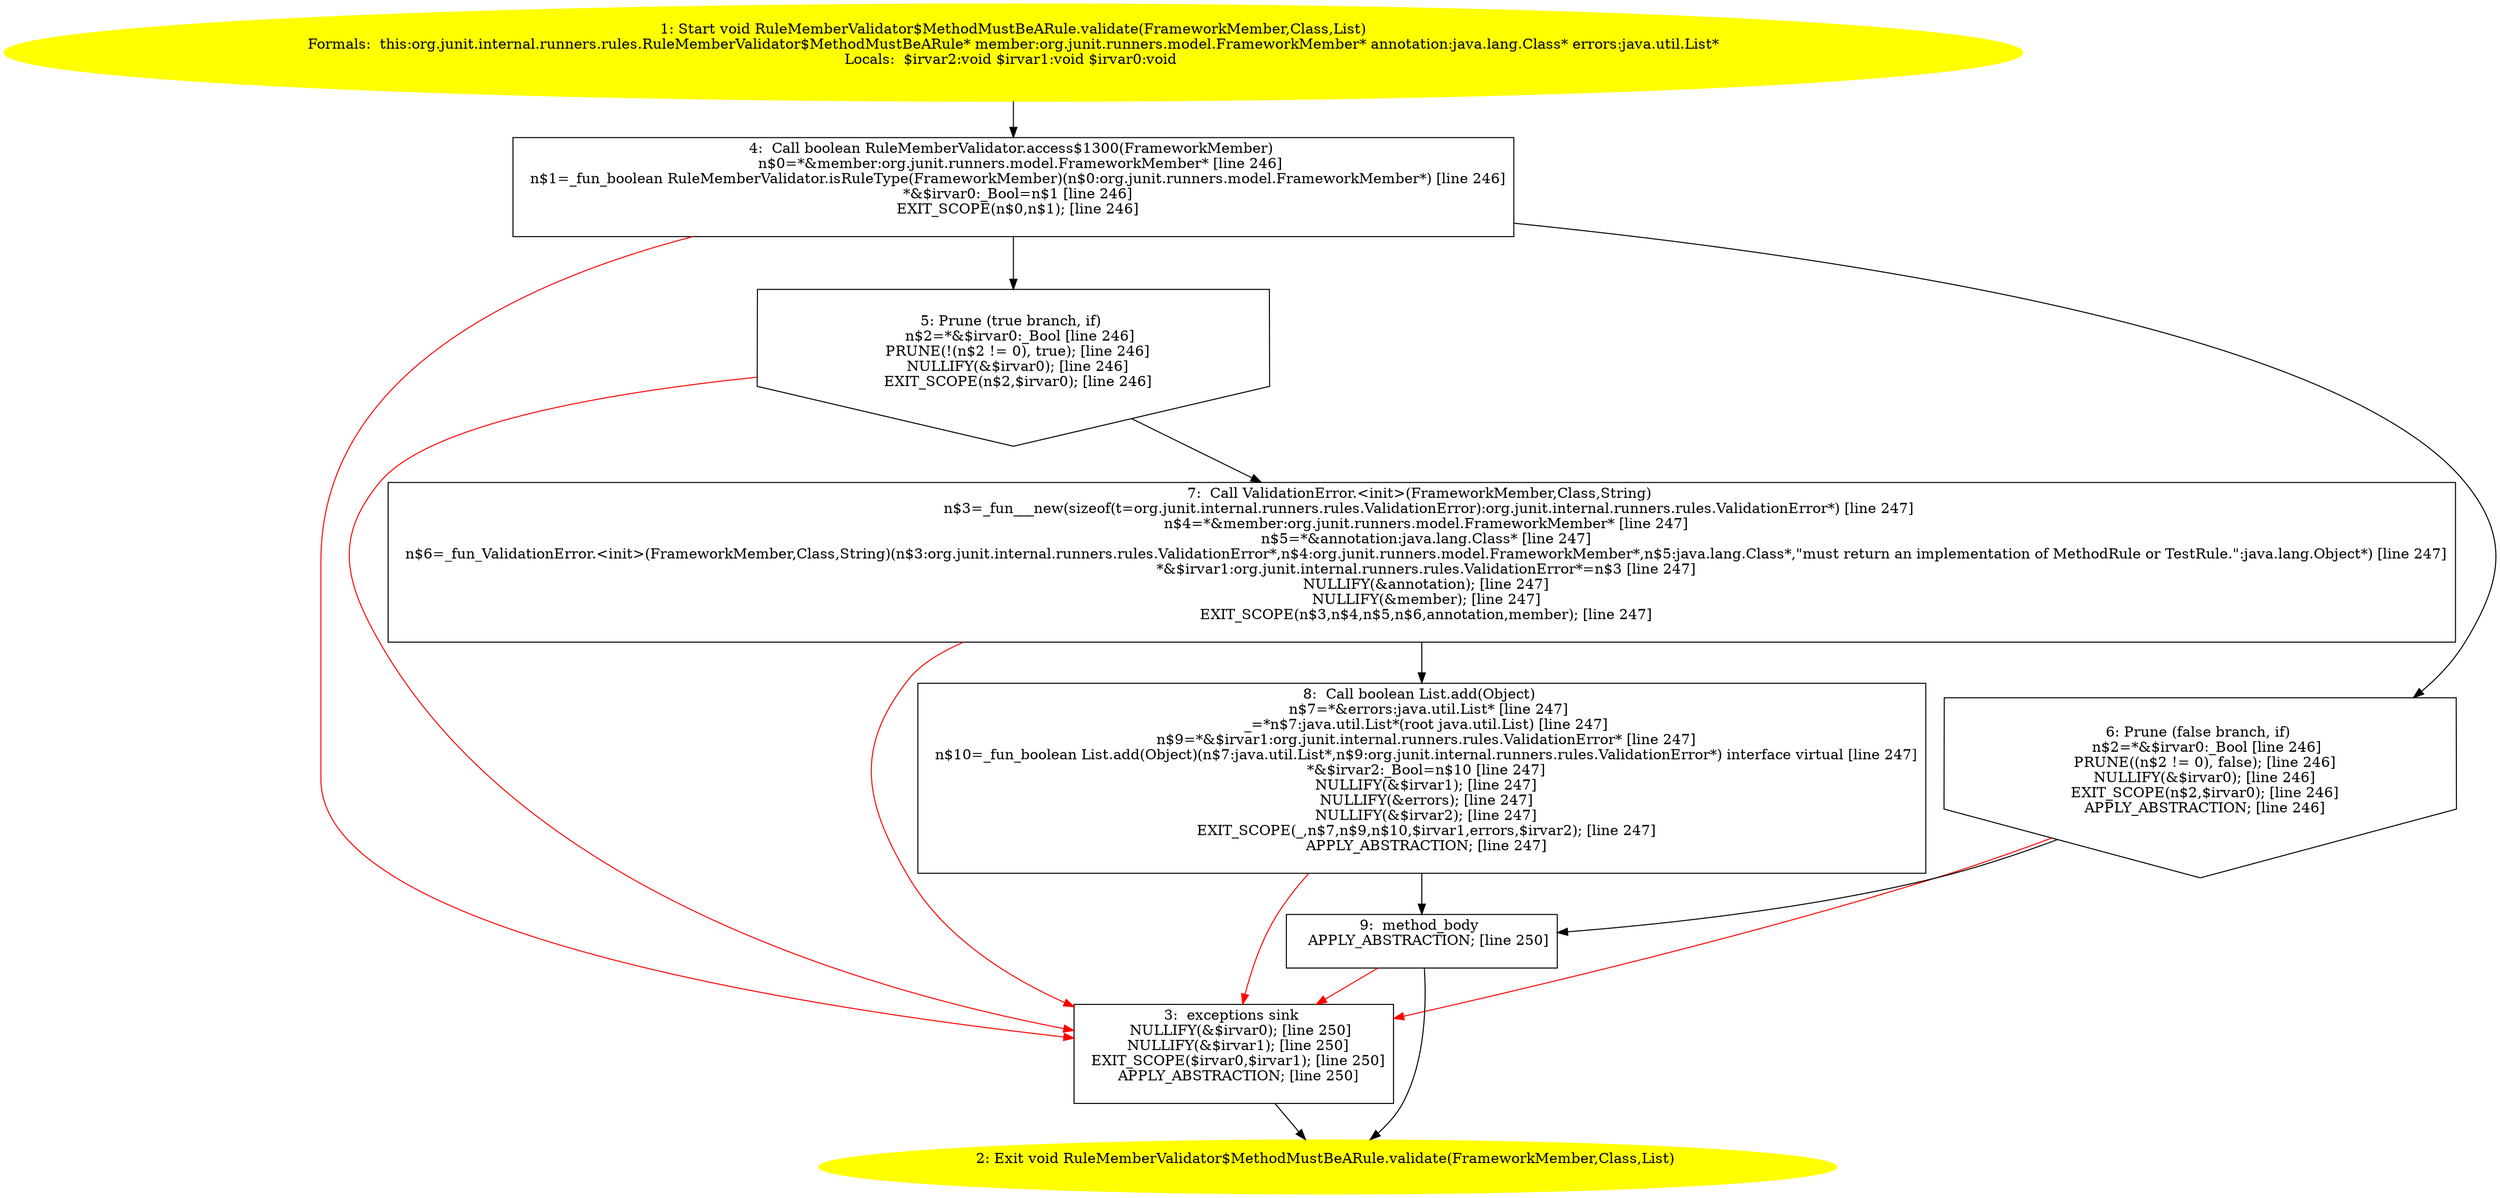 /* @generated */
digraph cfg {
"org.junit.internal.runners.rules.RuleMemberValidator$MethodMustBeARule.validate(org.junit.runners.mo.ae3e3dbbd3ef4d0fdc5c9224c120ec8a_1" [label="1: Start void RuleMemberValidator$MethodMustBeARule.validate(FrameworkMember,Class,List)\nFormals:  this:org.junit.internal.runners.rules.RuleMemberValidator$MethodMustBeARule* member:org.junit.runners.model.FrameworkMember* annotation:java.lang.Class* errors:java.util.List*\nLocals:  $irvar2:void $irvar1:void $irvar0:void \n  " color=yellow style=filled]
	

	 "org.junit.internal.runners.rules.RuleMemberValidator$MethodMustBeARule.validate(org.junit.runners.mo.ae3e3dbbd3ef4d0fdc5c9224c120ec8a_1" -> "org.junit.internal.runners.rules.RuleMemberValidator$MethodMustBeARule.validate(org.junit.runners.mo.ae3e3dbbd3ef4d0fdc5c9224c120ec8a_4" ;
"org.junit.internal.runners.rules.RuleMemberValidator$MethodMustBeARule.validate(org.junit.runners.mo.ae3e3dbbd3ef4d0fdc5c9224c120ec8a_2" [label="2: Exit void RuleMemberValidator$MethodMustBeARule.validate(FrameworkMember,Class,List) \n  " color=yellow style=filled]
	

"org.junit.internal.runners.rules.RuleMemberValidator$MethodMustBeARule.validate(org.junit.runners.mo.ae3e3dbbd3ef4d0fdc5c9224c120ec8a_3" [label="3:  exceptions sink \n   NULLIFY(&$irvar0); [line 250]\n  NULLIFY(&$irvar1); [line 250]\n  EXIT_SCOPE($irvar0,$irvar1); [line 250]\n  APPLY_ABSTRACTION; [line 250]\n " shape="box"]
	

	 "org.junit.internal.runners.rules.RuleMemberValidator$MethodMustBeARule.validate(org.junit.runners.mo.ae3e3dbbd3ef4d0fdc5c9224c120ec8a_3" -> "org.junit.internal.runners.rules.RuleMemberValidator$MethodMustBeARule.validate(org.junit.runners.mo.ae3e3dbbd3ef4d0fdc5c9224c120ec8a_2" ;
"org.junit.internal.runners.rules.RuleMemberValidator$MethodMustBeARule.validate(org.junit.runners.mo.ae3e3dbbd3ef4d0fdc5c9224c120ec8a_4" [label="4:  Call boolean RuleMemberValidator.access$1300(FrameworkMember) \n   n$0=*&member:org.junit.runners.model.FrameworkMember* [line 246]\n  n$1=_fun_boolean RuleMemberValidator.isRuleType(FrameworkMember)(n$0:org.junit.runners.model.FrameworkMember*) [line 246]\n  *&$irvar0:_Bool=n$1 [line 246]\n  EXIT_SCOPE(n$0,n$1); [line 246]\n " shape="box"]
	

	 "org.junit.internal.runners.rules.RuleMemberValidator$MethodMustBeARule.validate(org.junit.runners.mo.ae3e3dbbd3ef4d0fdc5c9224c120ec8a_4" -> "org.junit.internal.runners.rules.RuleMemberValidator$MethodMustBeARule.validate(org.junit.runners.mo.ae3e3dbbd3ef4d0fdc5c9224c120ec8a_5" ;
	 "org.junit.internal.runners.rules.RuleMemberValidator$MethodMustBeARule.validate(org.junit.runners.mo.ae3e3dbbd3ef4d0fdc5c9224c120ec8a_4" -> "org.junit.internal.runners.rules.RuleMemberValidator$MethodMustBeARule.validate(org.junit.runners.mo.ae3e3dbbd3ef4d0fdc5c9224c120ec8a_6" ;
	 "org.junit.internal.runners.rules.RuleMemberValidator$MethodMustBeARule.validate(org.junit.runners.mo.ae3e3dbbd3ef4d0fdc5c9224c120ec8a_4" -> "org.junit.internal.runners.rules.RuleMemberValidator$MethodMustBeARule.validate(org.junit.runners.mo.ae3e3dbbd3ef4d0fdc5c9224c120ec8a_3" [color="red" ];
"org.junit.internal.runners.rules.RuleMemberValidator$MethodMustBeARule.validate(org.junit.runners.mo.ae3e3dbbd3ef4d0fdc5c9224c120ec8a_5" [label="5: Prune (true branch, if) \n   n$2=*&$irvar0:_Bool [line 246]\n  PRUNE(!(n$2 != 0), true); [line 246]\n  NULLIFY(&$irvar0); [line 246]\n  EXIT_SCOPE(n$2,$irvar0); [line 246]\n " shape="invhouse"]
	

	 "org.junit.internal.runners.rules.RuleMemberValidator$MethodMustBeARule.validate(org.junit.runners.mo.ae3e3dbbd3ef4d0fdc5c9224c120ec8a_5" -> "org.junit.internal.runners.rules.RuleMemberValidator$MethodMustBeARule.validate(org.junit.runners.mo.ae3e3dbbd3ef4d0fdc5c9224c120ec8a_7" ;
	 "org.junit.internal.runners.rules.RuleMemberValidator$MethodMustBeARule.validate(org.junit.runners.mo.ae3e3dbbd3ef4d0fdc5c9224c120ec8a_5" -> "org.junit.internal.runners.rules.RuleMemberValidator$MethodMustBeARule.validate(org.junit.runners.mo.ae3e3dbbd3ef4d0fdc5c9224c120ec8a_3" [color="red" ];
"org.junit.internal.runners.rules.RuleMemberValidator$MethodMustBeARule.validate(org.junit.runners.mo.ae3e3dbbd3ef4d0fdc5c9224c120ec8a_6" [label="6: Prune (false branch, if) \n   n$2=*&$irvar0:_Bool [line 246]\n  PRUNE((n$2 != 0), false); [line 246]\n  NULLIFY(&$irvar0); [line 246]\n  EXIT_SCOPE(n$2,$irvar0); [line 246]\n  APPLY_ABSTRACTION; [line 246]\n " shape="invhouse"]
	

	 "org.junit.internal.runners.rules.RuleMemberValidator$MethodMustBeARule.validate(org.junit.runners.mo.ae3e3dbbd3ef4d0fdc5c9224c120ec8a_6" -> "org.junit.internal.runners.rules.RuleMemberValidator$MethodMustBeARule.validate(org.junit.runners.mo.ae3e3dbbd3ef4d0fdc5c9224c120ec8a_9" ;
	 "org.junit.internal.runners.rules.RuleMemberValidator$MethodMustBeARule.validate(org.junit.runners.mo.ae3e3dbbd3ef4d0fdc5c9224c120ec8a_6" -> "org.junit.internal.runners.rules.RuleMemberValidator$MethodMustBeARule.validate(org.junit.runners.mo.ae3e3dbbd3ef4d0fdc5c9224c120ec8a_3" [color="red" ];
"org.junit.internal.runners.rules.RuleMemberValidator$MethodMustBeARule.validate(org.junit.runners.mo.ae3e3dbbd3ef4d0fdc5c9224c120ec8a_7" [label="7:  Call ValidationError.<init>(FrameworkMember,Class,String) \n   n$3=_fun___new(sizeof(t=org.junit.internal.runners.rules.ValidationError):org.junit.internal.runners.rules.ValidationError*) [line 247]\n  n$4=*&member:org.junit.runners.model.FrameworkMember* [line 247]\n  n$5=*&annotation:java.lang.Class* [line 247]\n  n$6=_fun_ValidationError.<init>(FrameworkMember,Class,String)(n$3:org.junit.internal.runners.rules.ValidationError*,n$4:org.junit.runners.model.FrameworkMember*,n$5:java.lang.Class*,\"must return an implementation of MethodRule or TestRule.\":java.lang.Object*) [line 247]\n  *&$irvar1:org.junit.internal.runners.rules.ValidationError*=n$3 [line 247]\n  NULLIFY(&annotation); [line 247]\n  NULLIFY(&member); [line 247]\n  EXIT_SCOPE(n$3,n$4,n$5,n$6,annotation,member); [line 247]\n " shape="box"]
	

	 "org.junit.internal.runners.rules.RuleMemberValidator$MethodMustBeARule.validate(org.junit.runners.mo.ae3e3dbbd3ef4d0fdc5c9224c120ec8a_7" -> "org.junit.internal.runners.rules.RuleMemberValidator$MethodMustBeARule.validate(org.junit.runners.mo.ae3e3dbbd3ef4d0fdc5c9224c120ec8a_8" ;
	 "org.junit.internal.runners.rules.RuleMemberValidator$MethodMustBeARule.validate(org.junit.runners.mo.ae3e3dbbd3ef4d0fdc5c9224c120ec8a_7" -> "org.junit.internal.runners.rules.RuleMemberValidator$MethodMustBeARule.validate(org.junit.runners.mo.ae3e3dbbd3ef4d0fdc5c9224c120ec8a_3" [color="red" ];
"org.junit.internal.runners.rules.RuleMemberValidator$MethodMustBeARule.validate(org.junit.runners.mo.ae3e3dbbd3ef4d0fdc5c9224c120ec8a_8" [label="8:  Call boolean List.add(Object) \n   n$7=*&errors:java.util.List* [line 247]\n  _=*n$7:java.util.List*(root java.util.List) [line 247]\n  n$9=*&$irvar1:org.junit.internal.runners.rules.ValidationError* [line 247]\n  n$10=_fun_boolean List.add(Object)(n$7:java.util.List*,n$9:org.junit.internal.runners.rules.ValidationError*) interface virtual [line 247]\n  *&$irvar2:_Bool=n$10 [line 247]\n  NULLIFY(&$irvar1); [line 247]\n  NULLIFY(&errors); [line 247]\n  NULLIFY(&$irvar2); [line 247]\n  EXIT_SCOPE(_,n$7,n$9,n$10,$irvar1,errors,$irvar2); [line 247]\n  APPLY_ABSTRACTION; [line 247]\n " shape="box"]
	

	 "org.junit.internal.runners.rules.RuleMemberValidator$MethodMustBeARule.validate(org.junit.runners.mo.ae3e3dbbd3ef4d0fdc5c9224c120ec8a_8" -> "org.junit.internal.runners.rules.RuleMemberValidator$MethodMustBeARule.validate(org.junit.runners.mo.ae3e3dbbd3ef4d0fdc5c9224c120ec8a_9" ;
	 "org.junit.internal.runners.rules.RuleMemberValidator$MethodMustBeARule.validate(org.junit.runners.mo.ae3e3dbbd3ef4d0fdc5c9224c120ec8a_8" -> "org.junit.internal.runners.rules.RuleMemberValidator$MethodMustBeARule.validate(org.junit.runners.mo.ae3e3dbbd3ef4d0fdc5c9224c120ec8a_3" [color="red" ];
"org.junit.internal.runners.rules.RuleMemberValidator$MethodMustBeARule.validate(org.junit.runners.mo.ae3e3dbbd3ef4d0fdc5c9224c120ec8a_9" [label="9:  method_body \n   APPLY_ABSTRACTION; [line 250]\n " shape="box"]
	

	 "org.junit.internal.runners.rules.RuleMemberValidator$MethodMustBeARule.validate(org.junit.runners.mo.ae3e3dbbd3ef4d0fdc5c9224c120ec8a_9" -> "org.junit.internal.runners.rules.RuleMemberValidator$MethodMustBeARule.validate(org.junit.runners.mo.ae3e3dbbd3ef4d0fdc5c9224c120ec8a_2" ;
	 "org.junit.internal.runners.rules.RuleMemberValidator$MethodMustBeARule.validate(org.junit.runners.mo.ae3e3dbbd3ef4d0fdc5c9224c120ec8a_9" -> "org.junit.internal.runners.rules.RuleMemberValidator$MethodMustBeARule.validate(org.junit.runners.mo.ae3e3dbbd3ef4d0fdc5c9224c120ec8a_3" [color="red" ];
}
